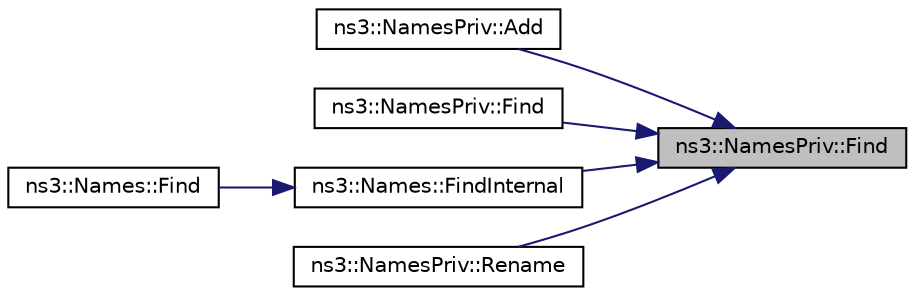 digraph "ns3::NamesPriv::Find"
{
 // LATEX_PDF_SIZE
  edge [fontname="Helvetica",fontsize="10",labelfontname="Helvetica",labelfontsize="10"];
  node [fontname="Helvetica",fontsize="10",shape=record];
  rankdir="RL";
  Node1 [label="ns3::NamesPriv::Find",height=0.2,width=0.4,color="black", fillcolor="grey75", style="filled", fontcolor="black",tooltip="Internal implementation for ns3::Names::Find(std::string)"];
  Node1 -> Node2 [dir="back",color="midnightblue",fontsize="10",style="solid",fontname="Helvetica"];
  Node2 [label="ns3::NamesPriv::Add",height=0.2,width=0.4,color="black", fillcolor="white", style="filled",URL="$classns3_1_1_names_priv.html#a3fba0ecac0cb448f429097581b7d61b3",tooltip="Internal implementation for Names::Add(std::string,std::string,Ptr<Object>)"];
  Node1 -> Node3 [dir="back",color="midnightblue",fontsize="10",style="solid",fontname="Helvetica"];
  Node3 [label="ns3::NamesPriv::Find",height=0.2,width=0.4,color="black", fillcolor="white", style="filled",URL="$classns3_1_1_names_priv.html#a712dfaa8882f8148ebe40e6ebcb10f9f",tooltip="Internal implementation for ns3::Names::Find(std::string,std::string)"];
  Node1 -> Node4 [dir="back",color="midnightblue",fontsize="10",style="solid",fontname="Helvetica"];
  Node4 [label="ns3::Names::FindInternal",height=0.2,width=0.4,color="black", fillcolor="white", style="filled",URL="$classns3_1_1_names.html#a1d022d5483c79de459ce17e89d98d3f4",tooltip="Non-templated internal version of Names::Find."];
  Node4 -> Node5 [dir="back",color="midnightblue",fontsize="10",style="solid",fontname="Helvetica"];
  Node5 [label="ns3::Names::Find",height=0.2,width=0.4,color="black", fillcolor="white", style="filled",URL="$classns3_1_1_names.html#a9d07094fb3d716d08733af05c1593555",tooltip="Given a name path string, look to see if there's an object in the system with that associated to it."];
  Node1 -> Node6 [dir="back",color="midnightblue",fontsize="10",style="solid",fontname="Helvetica"];
  Node6 [label="ns3::NamesPriv::Rename",height=0.2,width=0.4,color="black", fillcolor="white", style="filled",URL="$classns3_1_1_names_priv.html#a6f0e7c4335aac3b5ed4abe0b7cc43ebc",tooltip="Internal implementation for Names::Rename(std::string,std::string,std::string)"];
}
